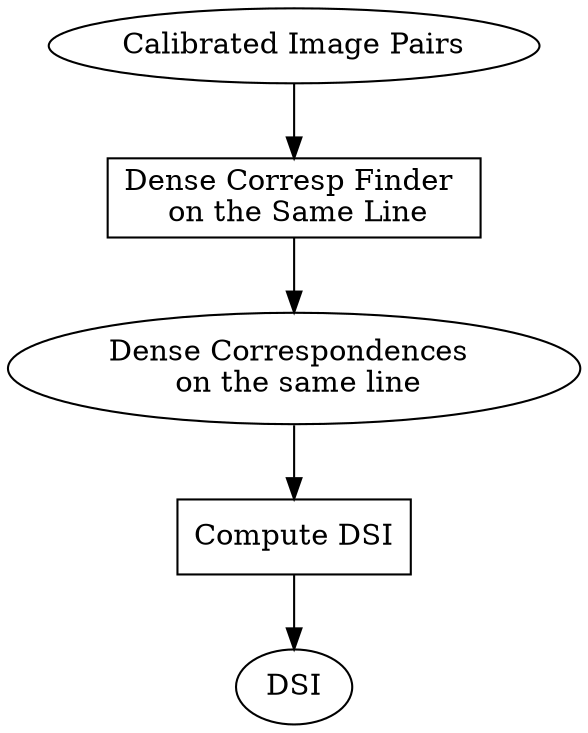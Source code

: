 digraph G {

    ImagePairs [label="Calibrated Image Pairs"]; 
    SameLine_Correspondences [label="Dense Correspondences \n on the same line"]; 
    DSI [label="DSI"]; 
    
    ImagePair_Correspondences_SameLineFinder [label="Dense Corresp Finder \n on the Same Line", shape=box]; 
    Compute_DSI [label="Compute DSI", shape=box]; 
    
    ImagePairs -> ImagePair_Correspondences_SameLineFinder -> SameLine_Correspondences -> Compute_DSI -> DSI;  
}
